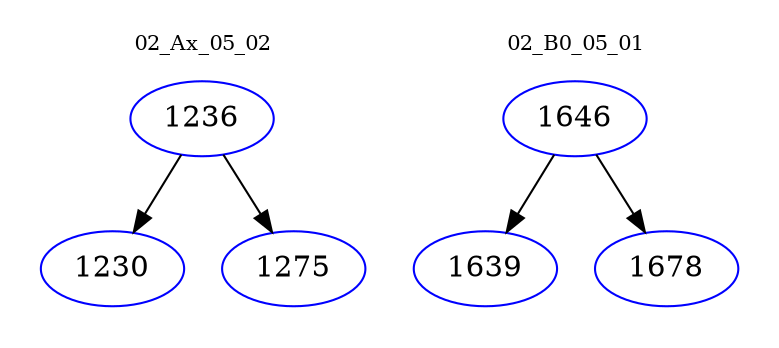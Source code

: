 digraph{
subgraph cluster_0 {
color = white
label = "02_Ax_05_02";
fontsize=10;
T0_1236 [label="1236", color="blue"]
T0_1236 -> T0_1230 [color="black"]
T0_1230 [label="1230", color="blue"]
T0_1236 -> T0_1275 [color="black"]
T0_1275 [label="1275", color="blue"]
}
subgraph cluster_1 {
color = white
label = "02_B0_05_01";
fontsize=10;
T1_1646 [label="1646", color="blue"]
T1_1646 -> T1_1639 [color="black"]
T1_1639 [label="1639", color="blue"]
T1_1646 -> T1_1678 [color="black"]
T1_1678 [label="1678", color="blue"]
}
}

